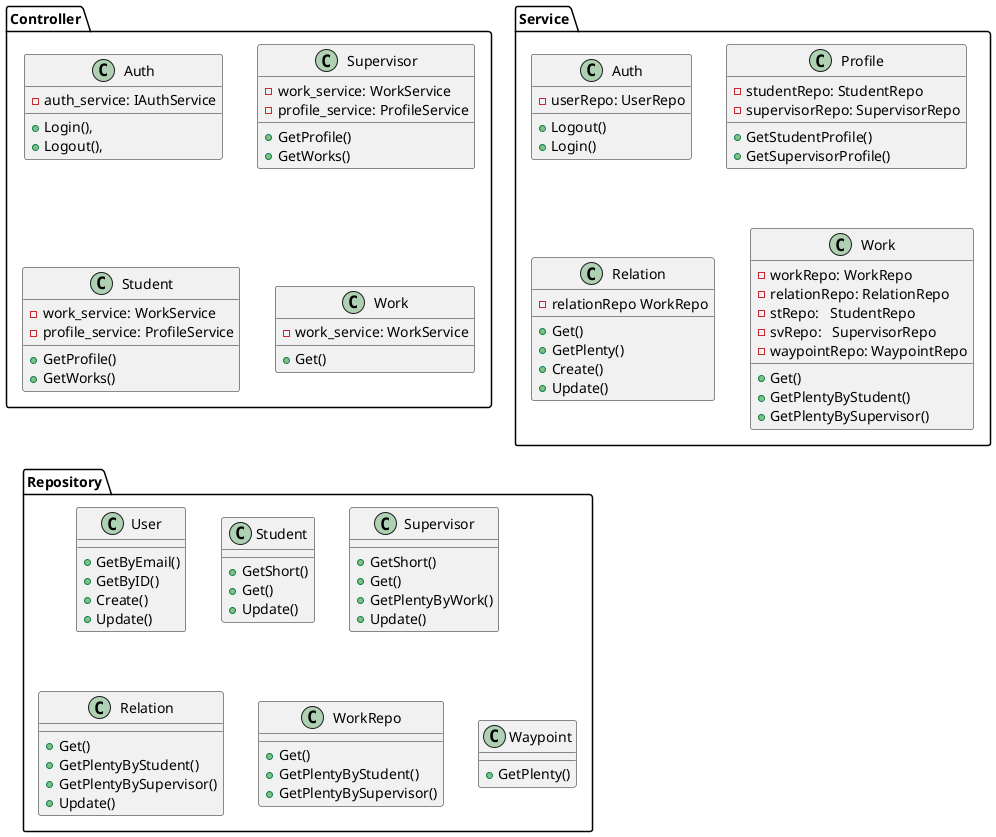 @startuml

namespace Controller {
    class Auth {
        - auth_service: IAuthService
        + Login(),
        + Logout(),
    }

    class Supervisor {
        - work_service: WorkService
        - profile_service: ProfileService

        + GetProfile()
        + GetWorks()
    }

    class Student {
        - work_service: WorkService
        - profile_service: ProfileService

        + GetProfile()
        + GetWorks()
    }

    class Work {
        - work_service: WorkService

        + Get()
    }

}

namespace Service {
    class Auth {
        - userRepo: UserRepo
        + Logout()
        + Login()
    }

    class Profile {
        - studentRepo: StudentRepo
        - supervisorRepo: SupervisorRepo
        + GetStudentProfile()
        + GetSupervisorProfile()
    }

    class Relation {
        - relationRepo WorkRepo
        + Get()
        + GetPlenty()
        + Create()
        + Update()
    }

    class Work {
	    - workRepo: WorkRepo
	    - relationRepo: RelationRepo
	    - stRepo:   StudentRepo
	    - svRepo:   SupervisorRepo
	    - waypointRepo: WaypointRepo
        + Get()
        + GetPlentyByStudent()
        + GetPlentyBySupervisor()
    }
}

namespace Repository {
    class User {
        + GetByEmail()
        + GetByID()
        + Create()
        + Update()
    }

    class Student {
        + GetShort()
        + Get()
        + Update()
    }

    class Supervisor {
        + GetShort()
        + Get()
        + GetPlentyByWork()
        + Update()
    }

    class Relation {
        + Get()
        + GetPlentyByStudent()
        + GetPlentyBySupervisor()
        + Update()
    }

    class WorkRepo {
        + Get()
        + GetPlentyByStudent()
        + GetPlentyBySupervisor()
    }

    class Waypoint {
        + GetPlenty()
    }
}

@enduml